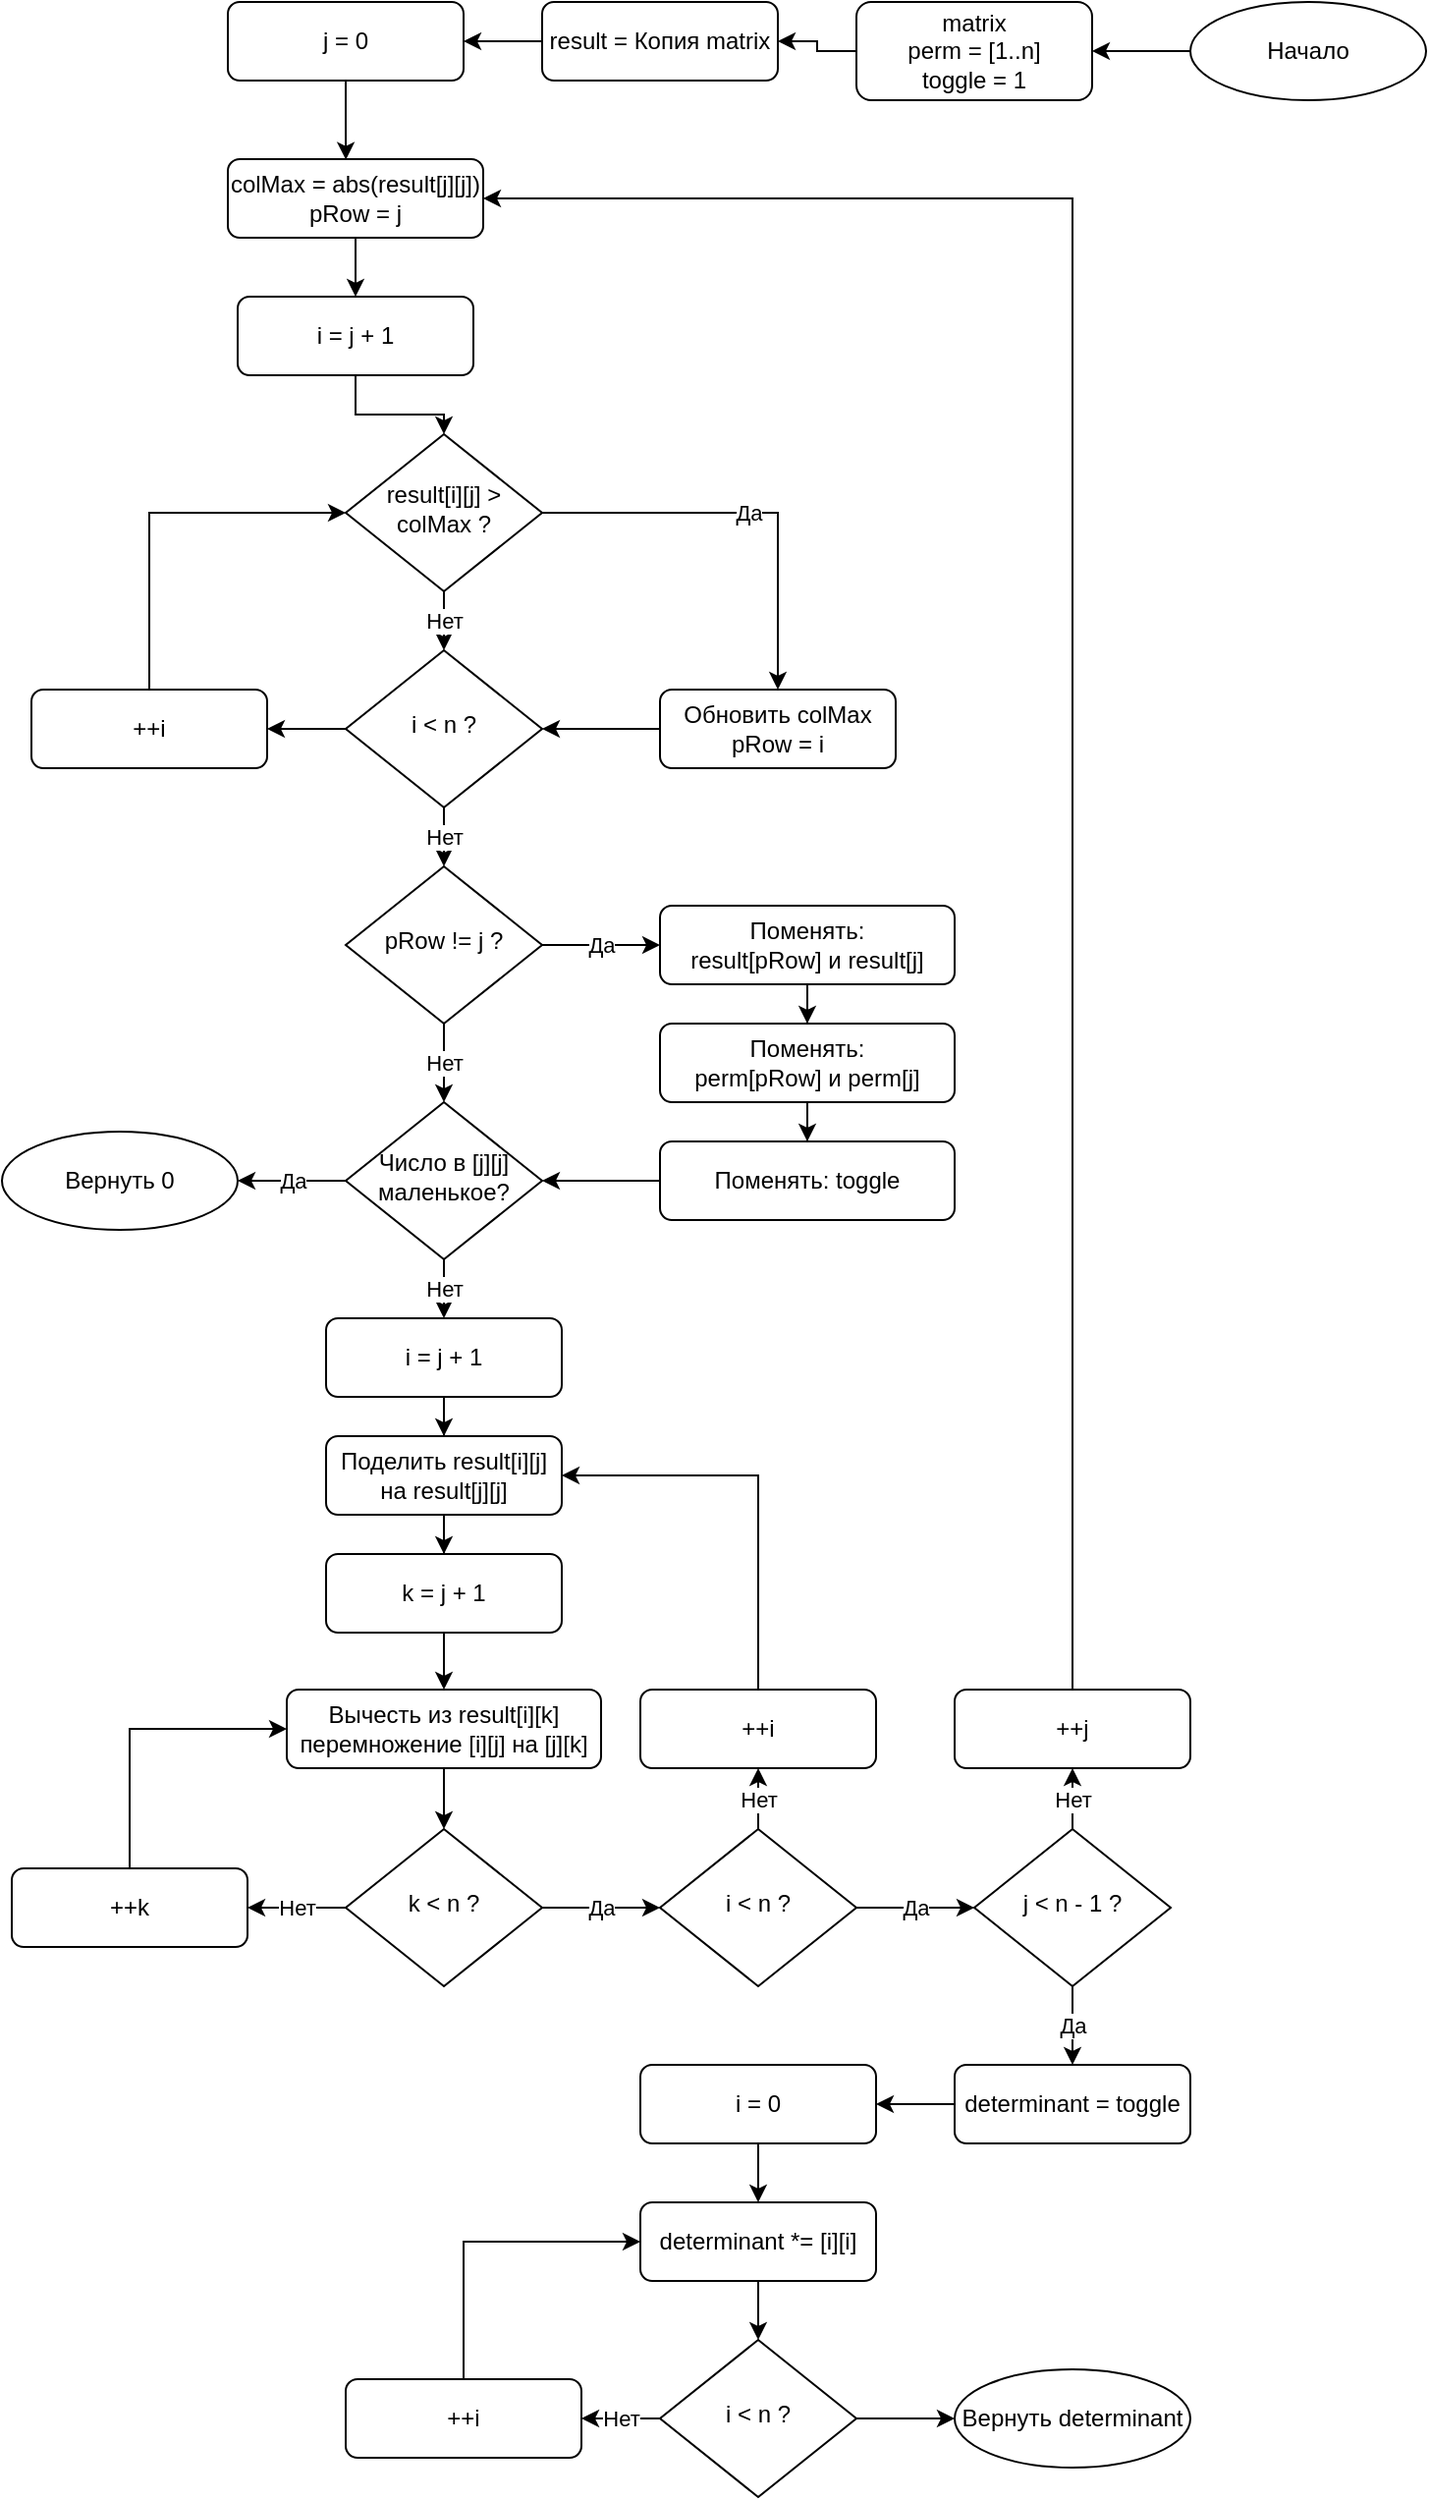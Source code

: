 <mxfile version="23.1.5" type="device">
  <diagram id="C5RBs43oDa-KdzZeNtuy" name="Page-1">
    <mxGraphModel dx="1195" dy="688" grid="1" gridSize="10" guides="1" tooltips="1" connect="1" arrows="1" fold="1" page="1" pageScale="1" pageWidth="827" pageHeight="1169" math="0" shadow="0">
      <root>
        <mxCell id="WIyWlLk6GJQsqaUBKTNV-0" />
        <mxCell id="WIyWlLk6GJQsqaUBKTNV-1" parent="WIyWlLk6GJQsqaUBKTNV-0" />
        <mxCell id="_VbWp3tCUWTPlzPPY_zN-68" style="edgeStyle=orthogonalEdgeStyle;rounded=0;orthogonalLoop=1;jettySize=auto;html=1;entryX=1;entryY=0.5;entryDx=0;entryDy=0;" edge="1" parent="WIyWlLk6GJQsqaUBKTNV-1" source="WIyWlLk6GJQsqaUBKTNV-3" target="_VbWp3tCUWTPlzPPY_zN-0">
          <mxGeometry relative="1" as="geometry" />
        </mxCell>
        <mxCell id="WIyWlLk6GJQsqaUBKTNV-3" value="matrix&lt;br&gt;perm = [1..n]&lt;br&gt;toggle = 1" style="rounded=1;whiteSpace=wrap;html=1;fontSize=12;glass=0;strokeWidth=1;shadow=0;" parent="WIyWlLk6GJQsqaUBKTNV-1" vertex="1">
          <mxGeometry x="490" y="270" width="120" height="50" as="geometry" />
        </mxCell>
        <mxCell id="WIyWlLk6GJQsqaUBKTNV-7" value="j = 0" style="rounded=1;whiteSpace=wrap;html=1;fontSize=12;glass=0;strokeWidth=1;shadow=0;" parent="WIyWlLk6GJQsqaUBKTNV-1" vertex="1">
          <mxGeometry x="170" y="270" width="120" height="40" as="geometry" />
        </mxCell>
        <mxCell id="_VbWp3tCUWTPlzPPY_zN-11" value="Да" style="edgeStyle=orthogonalEdgeStyle;rounded=0;orthogonalLoop=1;jettySize=auto;html=1;" edge="1" parent="WIyWlLk6GJQsqaUBKTNV-1" source="WIyWlLk6GJQsqaUBKTNV-10" target="WIyWlLk6GJQsqaUBKTNV-12">
          <mxGeometry relative="1" as="geometry" />
        </mxCell>
        <mxCell id="_VbWp3tCUWTPlzPPY_zN-22" value="Нет" style="edgeStyle=orthogonalEdgeStyle;rounded=0;orthogonalLoop=1;jettySize=auto;html=1;" edge="1" parent="WIyWlLk6GJQsqaUBKTNV-1" source="WIyWlLk6GJQsqaUBKTNV-10" target="_VbWp3tCUWTPlzPPY_zN-21">
          <mxGeometry relative="1" as="geometry" />
        </mxCell>
        <mxCell id="WIyWlLk6GJQsqaUBKTNV-10" value="result[i][j] &amp;gt; colMax ?" style="rhombus;whiteSpace=wrap;html=1;shadow=0;fontFamily=Helvetica;fontSize=12;align=center;strokeWidth=1;spacing=6;spacingTop=-4;" parent="WIyWlLk6GJQsqaUBKTNV-1" vertex="1">
          <mxGeometry x="230" y="490" width="100" height="80" as="geometry" />
        </mxCell>
        <mxCell id="_VbWp3tCUWTPlzPPY_zN-23" style="edgeStyle=orthogonalEdgeStyle;rounded=0;orthogonalLoop=1;jettySize=auto;html=1;entryX=1;entryY=0.5;entryDx=0;entryDy=0;" edge="1" parent="WIyWlLk6GJQsqaUBKTNV-1" source="WIyWlLk6GJQsqaUBKTNV-12" target="_VbWp3tCUWTPlzPPY_zN-21">
          <mxGeometry relative="1" as="geometry" />
        </mxCell>
        <mxCell id="WIyWlLk6GJQsqaUBKTNV-12" value="Обновить colMax&lt;br&gt;pRow = i" style="rounded=1;whiteSpace=wrap;html=1;fontSize=12;glass=0;strokeWidth=1;shadow=0;" parent="WIyWlLk6GJQsqaUBKTNV-1" vertex="1">
          <mxGeometry x="390" y="620" width="120" height="40" as="geometry" />
        </mxCell>
        <mxCell id="_VbWp3tCUWTPlzPPY_zN-69" style="edgeStyle=orthogonalEdgeStyle;rounded=0;orthogonalLoop=1;jettySize=auto;html=1;entryX=1;entryY=0.5;entryDx=0;entryDy=0;" edge="1" parent="WIyWlLk6GJQsqaUBKTNV-1" source="_VbWp3tCUWTPlzPPY_zN-0" target="WIyWlLk6GJQsqaUBKTNV-7">
          <mxGeometry relative="1" as="geometry" />
        </mxCell>
        <mxCell id="_VbWp3tCUWTPlzPPY_zN-0" value="result = Копия matrix" style="rounded=1;whiteSpace=wrap;html=1;fontSize=12;glass=0;strokeWidth=1;shadow=0;" vertex="1" parent="WIyWlLk6GJQsqaUBKTNV-1">
          <mxGeometry x="330" y="270" width="120" height="40" as="geometry" />
        </mxCell>
        <mxCell id="_VbWp3tCUWTPlzPPY_zN-19" style="edgeStyle=orthogonalEdgeStyle;rounded=0;orthogonalLoop=1;jettySize=auto;html=1;" edge="1" parent="WIyWlLk6GJQsqaUBKTNV-1" source="_VbWp3tCUWTPlzPPY_zN-4" target="_VbWp3tCUWTPlzPPY_zN-6">
          <mxGeometry relative="1" as="geometry" />
        </mxCell>
        <mxCell id="_VbWp3tCUWTPlzPPY_zN-4" value="colMax = abs(result[j][j])&lt;br&gt;pRow = j" style="rounded=1;whiteSpace=wrap;html=1;fontSize=12;glass=0;strokeWidth=1;shadow=0;" vertex="1" parent="WIyWlLk6GJQsqaUBKTNV-1">
          <mxGeometry x="170" y="350" width="130" height="40" as="geometry" />
        </mxCell>
        <mxCell id="_VbWp3tCUWTPlzPPY_zN-20" style="edgeStyle=orthogonalEdgeStyle;rounded=0;orthogonalLoop=1;jettySize=auto;html=1;entryX=0.5;entryY=0;entryDx=0;entryDy=0;" edge="1" parent="WIyWlLk6GJQsqaUBKTNV-1" source="_VbWp3tCUWTPlzPPY_zN-6" target="WIyWlLk6GJQsqaUBKTNV-10">
          <mxGeometry relative="1" as="geometry" />
        </mxCell>
        <mxCell id="_VbWp3tCUWTPlzPPY_zN-6" value="i = j + 1" style="rounded=1;whiteSpace=wrap;html=1;fontSize=12;glass=0;strokeWidth=1;shadow=0;" vertex="1" parent="WIyWlLk6GJQsqaUBKTNV-1">
          <mxGeometry x="175" y="420" width="120" height="40" as="geometry" />
        </mxCell>
        <mxCell id="_VbWp3tCUWTPlzPPY_zN-16" value="Да" style="edgeStyle=orthogonalEdgeStyle;rounded=0;orthogonalLoop=1;jettySize=auto;html=1;entryX=0;entryY=0.5;entryDx=0;entryDy=0;" edge="1" parent="WIyWlLk6GJQsqaUBKTNV-1" source="_VbWp3tCUWTPlzPPY_zN-8" target="_VbWp3tCUWTPlzPPY_zN-14">
          <mxGeometry relative="1" as="geometry" />
        </mxCell>
        <mxCell id="_VbWp3tCUWTPlzPPY_zN-32" value="Нет" style="edgeStyle=orthogonalEdgeStyle;rounded=0;orthogonalLoop=1;jettySize=auto;html=1;" edge="1" parent="WIyWlLk6GJQsqaUBKTNV-1" source="_VbWp3tCUWTPlzPPY_zN-8" target="_VbWp3tCUWTPlzPPY_zN-31">
          <mxGeometry relative="1" as="geometry" />
        </mxCell>
        <mxCell id="_VbWp3tCUWTPlzPPY_zN-8" value="pRow != j ?" style="rhombus;whiteSpace=wrap;html=1;shadow=0;fontFamily=Helvetica;fontSize=12;align=center;strokeWidth=1;spacing=6;spacingTop=-4;" vertex="1" parent="WIyWlLk6GJQsqaUBKTNV-1">
          <mxGeometry x="230" y="710" width="100" height="80" as="geometry" />
        </mxCell>
        <mxCell id="_VbWp3tCUWTPlzPPY_zN-17" style="edgeStyle=orthogonalEdgeStyle;rounded=0;orthogonalLoop=1;jettySize=auto;html=1;" edge="1" parent="WIyWlLk6GJQsqaUBKTNV-1" source="_VbWp3tCUWTPlzPPY_zN-14" target="_VbWp3tCUWTPlzPPY_zN-15">
          <mxGeometry relative="1" as="geometry" />
        </mxCell>
        <mxCell id="_VbWp3tCUWTPlzPPY_zN-14" value="Поменять:&lt;br&gt;result[pRow] и result[j]" style="rounded=1;whiteSpace=wrap;html=1;fontSize=12;glass=0;strokeWidth=1;shadow=0;" vertex="1" parent="WIyWlLk6GJQsqaUBKTNV-1">
          <mxGeometry x="390" y="730" width="150" height="40" as="geometry" />
        </mxCell>
        <mxCell id="_VbWp3tCUWTPlzPPY_zN-74" style="edgeStyle=orthogonalEdgeStyle;rounded=0;orthogonalLoop=1;jettySize=auto;html=1;" edge="1" parent="WIyWlLk6GJQsqaUBKTNV-1" source="_VbWp3tCUWTPlzPPY_zN-15" target="_VbWp3tCUWTPlzPPY_zN-73">
          <mxGeometry relative="1" as="geometry" />
        </mxCell>
        <mxCell id="_VbWp3tCUWTPlzPPY_zN-15" value="Поменять:&lt;br&gt;perm[pRow] и perm[j]" style="rounded=1;whiteSpace=wrap;html=1;fontSize=12;glass=0;strokeWidth=1;shadow=0;" vertex="1" parent="WIyWlLk6GJQsqaUBKTNV-1">
          <mxGeometry x="390" y="790" width="150" height="40" as="geometry" />
        </mxCell>
        <mxCell id="_VbWp3tCUWTPlzPPY_zN-18" style="edgeStyle=orthogonalEdgeStyle;rounded=0;orthogonalLoop=1;jettySize=auto;html=1;entryX=0.462;entryY=0.008;entryDx=0;entryDy=0;entryPerimeter=0;" edge="1" parent="WIyWlLk6GJQsqaUBKTNV-1" source="WIyWlLk6GJQsqaUBKTNV-7" target="_VbWp3tCUWTPlzPPY_zN-4">
          <mxGeometry relative="1" as="geometry" />
        </mxCell>
        <mxCell id="_VbWp3tCUWTPlzPPY_zN-26" style="edgeStyle=orthogonalEdgeStyle;rounded=0;orthogonalLoop=1;jettySize=auto;html=1;entryX=1;entryY=0.5;entryDx=0;entryDy=0;" edge="1" parent="WIyWlLk6GJQsqaUBKTNV-1" source="_VbWp3tCUWTPlzPPY_zN-21" target="_VbWp3tCUWTPlzPPY_zN-25">
          <mxGeometry relative="1" as="geometry" />
        </mxCell>
        <mxCell id="_VbWp3tCUWTPlzPPY_zN-29" value="Нет" style="edgeStyle=orthogonalEdgeStyle;rounded=0;orthogonalLoop=1;jettySize=auto;html=1;entryX=0.5;entryY=0;entryDx=0;entryDy=0;" edge="1" parent="WIyWlLk6GJQsqaUBKTNV-1" source="_VbWp3tCUWTPlzPPY_zN-21" target="_VbWp3tCUWTPlzPPY_zN-8">
          <mxGeometry relative="1" as="geometry" />
        </mxCell>
        <mxCell id="_VbWp3tCUWTPlzPPY_zN-21" value="i &amp;lt; n ?" style="rhombus;whiteSpace=wrap;html=1;shadow=0;fontFamily=Helvetica;fontSize=12;align=center;strokeWidth=1;spacing=6;spacingTop=-4;" vertex="1" parent="WIyWlLk6GJQsqaUBKTNV-1">
          <mxGeometry x="230" y="600" width="100" height="80" as="geometry" />
        </mxCell>
        <mxCell id="_VbWp3tCUWTPlzPPY_zN-27" style="edgeStyle=orthogonalEdgeStyle;rounded=0;orthogonalLoop=1;jettySize=auto;html=1;entryX=0;entryY=0.5;entryDx=0;entryDy=0;" edge="1" parent="WIyWlLk6GJQsqaUBKTNV-1" source="_VbWp3tCUWTPlzPPY_zN-25" target="WIyWlLk6GJQsqaUBKTNV-10">
          <mxGeometry relative="1" as="geometry">
            <Array as="points">
              <mxPoint x="130" y="530" />
            </Array>
          </mxGeometry>
        </mxCell>
        <mxCell id="_VbWp3tCUWTPlzPPY_zN-25" value="++i" style="rounded=1;whiteSpace=wrap;html=1;fontSize=12;glass=0;strokeWidth=1;shadow=0;" vertex="1" parent="WIyWlLk6GJQsqaUBKTNV-1">
          <mxGeometry x="70" y="620" width="120" height="40" as="geometry" />
        </mxCell>
        <mxCell id="_VbWp3tCUWTPlzPPY_zN-37" value="Да" style="edgeStyle=orthogonalEdgeStyle;rounded=0;orthogonalLoop=1;jettySize=auto;html=1;entryX=1;entryY=0.5;entryDx=0;entryDy=0;" edge="1" parent="WIyWlLk6GJQsqaUBKTNV-1" source="_VbWp3tCUWTPlzPPY_zN-31" target="_VbWp3tCUWTPlzPPY_zN-36">
          <mxGeometry relative="1" as="geometry" />
        </mxCell>
        <mxCell id="_VbWp3tCUWTPlzPPY_zN-39" value="Нет" style="edgeStyle=orthogonalEdgeStyle;rounded=0;orthogonalLoop=1;jettySize=auto;html=1;entryX=0.5;entryY=0;entryDx=0;entryDy=0;" edge="1" parent="WIyWlLk6GJQsqaUBKTNV-1" source="_VbWp3tCUWTPlzPPY_zN-31" target="_VbWp3tCUWTPlzPPY_zN-38">
          <mxGeometry relative="1" as="geometry" />
        </mxCell>
        <mxCell id="_VbWp3tCUWTPlzPPY_zN-31" value="Число в [j][j] маленькое?" style="rhombus;whiteSpace=wrap;html=1;shadow=0;fontFamily=Helvetica;fontSize=12;align=center;strokeWidth=1;spacing=6;spacingTop=-4;" vertex="1" parent="WIyWlLk6GJQsqaUBKTNV-1">
          <mxGeometry x="230" y="830" width="100" height="80" as="geometry" />
        </mxCell>
        <mxCell id="_VbWp3tCUWTPlzPPY_zN-67" style="edgeStyle=orthogonalEdgeStyle;rounded=0;orthogonalLoop=1;jettySize=auto;html=1;entryX=1;entryY=0.5;entryDx=0;entryDy=0;" edge="1" parent="WIyWlLk6GJQsqaUBKTNV-1" source="_VbWp3tCUWTPlzPPY_zN-34" target="WIyWlLk6GJQsqaUBKTNV-3">
          <mxGeometry relative="1" as="geometry" />
        </mxCell>
        <mxCell id="_VbWp3tCUWTPlzPPY_zN-34" value="Начало" style="ellipse;whiteSpace=wrap;html=1;" vertex="1" parent="WIyWlLk6GJQsqaUBKTNV-1">
          <mxGeometry x="660" y="270" width="120" height="50" as="geometry" />
        </mxCell>
        <mxCell id="_VbWp3tCUWTPlzPPY_zN-36" value="Вернуть 0" style="ellipse;whiteSpace=wrap;html=1;" vertex="1" parent="WIyWlLk6GJQsqaUBKTNV-1">
          <mxGeometry x="55" y="845" width="120" height="50" as="geometry" />
        </mxCell>
        <mxCell id="_VbWp3tCUWTPlzPPY_zN-48" style="edgeStyle=orthogonalEdgeStyle;rounded=0;orthogonalLoop=1;jettySize=auto;html=1;entryX=0.5;entryY=0;entryDx=0;entryDy=0;" edge="1" parent="WIyWlLk6GJQsqaUBKTNV-1" source="_VbWp3tCUWTPlzPPY_zN-38" target="_VbWp3tCUWTPlzPPY_zN-40">
          <mxGeometry relative="1" as="geometry" />
        </mxCell>
        <mxCell id="_VbWp3tCUWTPlzPPY_zN-38" value="i = j + 1" style="rounded=1;whiteSpace=wrap;html=1;fontSize=12;glass=0;strokeWidth=1;shadow=0;" vertex="1" parent="WIyWlLk6GJQsqaUBKTNV-1">
          <mxGeometry x="220" y="940" width="120" height="40" as="geometry" />
        </mxCell>
        <mxCell id="_VbWp3tCUWTPlzPPY_zN-49" style="edgeStyle=orthogonalEdgeStyle;rounded=0;orthogonalLoop=1;jettySize=auto;html=1;entryX=0.5;entryY=0;entryDx=0;entryDy=0;" edge="1" parent="WIyWlLk6GJQsqaUBKTNV-1" source="_VbWp3tCUWTPlzPPY_zN-40" target="_VbWp3tCUWTPlzPPY_zN-41">
          <mxGeometry relative="1" as="geometry">
            <mxPoint x="280" y="1080" as="targetPoint" />
          </mxGeometry>
        </mxCell>
        <mxCell id="_VbWp3tCUWTPlzPPY_zN-40" value="Поделить result[i][j] на result[j][j]" style="rounded=1;whiteSpace=wrap;html=1;fontSize=12;glass=0;strokeWidth=1;shadow=0;" vertex="1" parent="WIyWlLk6GJQsqaUBKTNV-1">
          <mxGeometry x="220" y="1000" width="120" height="40" as="geometry" />
        </mxCell>
        <mxCell id="_VbWp3tCUWTPlzPPY_zN-50" style="edgeStyle=orthogonalEdgeStyle;rounded=0;orthogonalLoop=1;jettySize=auto;html=1;entryX=0.5;entryY=0;entryDx=0;entryDy=0;" edge="1" parent="WIyWlLk6GJQsqaUBKTNV-1" source="_VbWp3tCUWTPlzPPY_zN-41" target="_VbWp3tCUWTPlzPPY_zN-42">
          <mxGeometry relative="1" as="geometry" />
        </mxCell>
        <mxCell id="_VbWp3tCUWTPlzPPY_zN-41" value="k = j + 1" style="rounded=1;whiteSpace=wrap;html=1;fontSize=12;glass=0;strokeWidth=1;shadow=0;" vertex="1" parent="WIyWlLk6GJQsqaUBKTNV-1">
          <mxGeometry x="220" y="1060" width="120" height="40" as="geometry" />
        </mxCell>
        <mxCell id="_VbWp3tCUWTPlzPPY_zN-51" style="edgeStyle=orthogonalEdgeStyle;rounded=0;orthogonalLoop=1;jettySize=auto;html=1;" edge="1" parent="WIyWlLk6GJQsqaUBKTNV-1" source="_VbWp3tCUWTPlzPPY_zN-42" target="_VbWp3tCUWTPlzPPY_zN-44">
          <mxGeometry relative="1" as="geometry" />
        </mxCell>
        <mxCell id="_VbWp3tCUWTPlzPPY_zN-42" value="Вычесть из result[i][k] перемножение [i][j] на [j][k]" style="rounded=1;whiteSpace=wrap;html=1;fontSize=12;glass=0;strokeWidth=1;shadow=0;" vertex="1" parent="WIyWlLk6GJQsqaUBKTNV-1">
          <mxGeometry x="200" y="1129" width="160" height="40" as="geometry" />
        </mxCell>
        <mxCell id="_VbWp3tCUWTPlzPPY_zN-46" value="Нет" style="edgeStyle=orthogonalEdgeStyle;rounded=0;orthogonalLoop=1;jettySize=auto;html=1;entryX=1;entryY=0.5;entryDx=0;entryDy=0;" edge="1" parent="WIyWlLk6GJQsqaUBKTNV-1" source="_VbWp3tCUWTPlzPPY_zN-44" target="_VbWp3tCUWTPlzPPY_zN-45">
          <mxGeometry relative="1" as="geometry" />
        </mxCell>
        <mxCell id="_VbWp3tCUWTPlzPPY_zN-55" value="Да" style="edgeStyle=orthogonalEdgeStyle;rounded=0;orthogonalLoop=1;jettySize=auto;html=1;entryX=0;entryY=0.5;entryDx=0;entryDy=0;" edge="1" parent="WIyWlLk6GJQsqaUBKTNV-1" source="_VbWp3tCUWTPlzPPY_zN-44" target="_VbWp3tCUWTPlzPPY_zN-54">
          <mxGeometry relative="1" as="geometry" />
        </mxCell>
        <mxCell id="_VbWp3tCUWTPlzPPY_zN-44" value="k &amp;lt; n ?" style="rhombus;whiteSpace=wrap;html=1;shadow=0;fontFamily=Helvetica;fontSize=12;align=center;strokeWidth=1;spacing=6;spacingTop=-4;" vertex="1" parent="WIyWlLk6GJQsqaUBKTNV-1">
          <mxGeometry x="230" y="1200" width="100" height="80" as="geometry" />
        </mxCell>
        <mxCell id="_VbWp3tCUWTPlzPPY_zN-53" style="edgeStyle=orthogonalEdgeStyle;rounded=0;orthogonalLoop=1;jettySize=auto;html=1;entryX=0;entryY=0.5;entryDx=0;entryDy=0;" edge="1" parent="WIyWlLk6GJQsqaUBKTNV-1" source="_VbWp3tCUWTPlzPPY_zN-45" target="_VbWp3tCUWTPlzPPY_zN-42">
          <mxGeometry relative="1" as="geometry">
            <Array as="points">
              <mxPoint x="120" y="1149" />
            </Array>
          </mxGeometry>
        </mxCell>
        <mxCell id="_VbWp3tCUWTPlzPPY_zN-45" value="++k" style="rounded=1;whiteSpace=wrap;html=1;fontSize=12;glass=0;strokeWidth=1;shadow=0;" vertex="1" parent="WIyWlLk6GJQsqaUBKTNV-1">
          <mxGeometry x="60" y="1220" width="120" height="40" as="geometry" />
        </mxCell>
        <mxCell id="_VbWp3tCUWTPlzPPY_zN-58" value="Нет" style="edgeStyle=orthogonalEdgeStyle;rounded=0;orthogonalLoop=1;jettySize=auto;html=1;entryX=0.5;entryY=1;entryDx=0;entryDy=0;" edge="1" parent="WIyWlLk6GJQsqaUBKTNV-1" source="_VbWp3tCUWTPlzPPY_zN-54" target="_VbWp3tCUWTPlzPPY_zN-57">
          <mxGeometry relative="1" as="geometry" />
        </mxCell>
        <mxCell id="_VbWp3tCUWTPlzPPY_zN-61" value="Да" style="edgeStyle=orthogonalEdgeStyle;rounded=0;orthogonalLoop=1;jettySize=auto;html=1;entryX=0;entryY=0.5;entryDx=0;entryDy=0;" edge="1" parent="WIyWlLk6GJQsqaUBKTNV-1" source="_VbWp3tCUWTPlzPPY_zN-54" target="_VbWp3tCUWTPlzPPY_zN-60">
          <mxGeometry relative="1" as="geometry" />
        </mxCell>
        <mxCell id="_VbWp3tCUWTPlzPPY_zN-54" value="i &amp;lt; n ?" style="rhombus;whiteSpace=wrap;html=1;shadow=0;fontFamily=Helvetica;fontSize=12;align=center;strokeWidth=1;spacing=6;spacingTop=-4;" vertex="1" parent="WIyWlLk6GJQsqaUBKTNV-1">
          <mxGeometry x="390" y="1200" width="100" height="80" as="geometry" />
        </mxCell>
        <mxCell id="_VbWp3tCUWTPlzPPY_zN-59" style="edgeStyle=orthogonalEdgeStyle;rounded=0;orthogonalLoop=1;jettySize=auto;html=1;entryX=1;entryY=0.5;entryDx=0;entryDy=0;" edge="1" parent="WIyWlLk6GJQsqaUBKTNV-1" source="_VbWp3tCUWTPlzPPY_zN-57" target="_VbWp3tCUWTPlzPPY_zN-40">
          <mxGeometry relative="1" as="geometry">
            <Array as="points">
              <mxPoint x="440" y="1020" />
            </Array>
          </mxGeometry>
        </mxCell>
        <mxCell id="_VbWp3tCUWTPlzPPY_zN-57" value="++i" style="rounded=1;whiteSpace=wrap;html=1;fontSize=12;glass=0;strokeWidth=1;shadow=0;" vertex="1" parent="WIyWlLk6GJQsqaUBKTNV-1">
          <mxGeometry x="380" y="1129" width="120" height="40" as="geometry" />
        </mxCell>
        <mxCell id="_VbWp3tCUWTPlzPPY_zN-63" value="Нет" style="edgeStyle=orthogonalEdgeStyle;rounded=0;orthogonalLoop=1;jettySize=auto;html=1;entryX=0.5;entryY=1;entryDx=0;entryDy=0;" edge="1" parent="WIyWlLk6GJQsqaUBKTNV-1" source="_VbWp3tCUWTPlzPPY_zN-60" target="_VbWp3tCUWTPlzPPY_zN-62">
          <mxGeometry relative="1" as="geometry" />
        </mxCell>
        <mxCell id="_VbWp3tCUWTPlzPPY_zN-72" value="Да" style="edgeStyle=orthogonalEdgeStyle;rounded=0;orthogonalLoop=1;jettySize=auto;html=1;entryX=0.5;entryY=0;entryDx=0;entryDy=0;" edge="1" parent="WIyWlLk6GJQsqaUBKTNV-1" source="_VbWp3tCUWTPlzPPY_zN-60" target="_VbWp3tCUWTPlzPPY_zN-71">
          <mxGeometry relative="1" as="geometry" />
        </mxCell>
        <mxCell id="_VbWp3tCUWTPlzPPY_zN-60" value="j &amp;lt; n - 1 ?" style="rhombus;whiteSpace=wrap;html=1;shadow=0;fontFamily=Helvetica;fontSize=12;align=center;strokeWidth=1;spacing=6;spacingTop=-4;" vertex="1" parent="WIyWlLk6GJQsqaUBKTNV-1">
          <mxGeometry x="550" y="1200" width="100" height="80" as="geometry" />
        </mxCell>
        <mxCell id="_VbWp3tCUWTPlzPPY_zN-64" style="edgeStyle=orthogonalEdgeStyle;rounded=0;orthogonalLoop=1;jettySize=auto;html=1;entryX=1;entryY=0.5;entryDx=0;entryDy=0;" edge="1" parent="WIyWlLk6GJQsqaUBKTNV-1" source="_VbWp3tCUWTPlzPPY_zN-62" target="_VbWp3tCUWTPlzPPY_zN-4">
          <mxGeometry relative="1" as="geometry">
            <Array as="points">
              <mxPoint x="600" y="370" />
            </Array>
          </mxGeometry>
        </mxCell>
        <mxCell id="_VbWp3tCUWTPlzPPY_zN-62" value="++j" style="rounded=1;whiteSpace=wrap;html=1;fontSize=12;glass=0;strokeWidth=1;shadow=0;" vertex="1" parent="WIyWlLk6GJQsqaUBKTNV-1">
          <mxGeometry x="540" y="1129" width="120" height="40" as="geometry" />
        </mxCell>
        <mxCell id="_VbWp3tCUWTPlzPPY_zN-78" style="edgeStyle=orthogonalEdgeStyle;rounded=0;orthogonalLoop=1;jettySize=auto;html=1;entryX=1;entryY=0.5;entryDx=0;entryDy=0;" edge="1" parent="WIyWlLk6GJQsqaUBKTNV-1" source="_VbWp3tCUWTPlzPPY_zN-71" target="_VbWp3tCUWTPlzPPY_zN-76">
          <mxGeometry relative="1" as="geometry" />
        </mxCell>
        <mxCell id="_VbWp3tCUWTPlzPPY_zN-71" value="determinant = toggle" style="rounded=1;whiteSpace=wrap;html=1;fontSize=12;glass=0;strokeWidth=1;shadow=0;" vertex="1" parent="WIyWlLk6GJQsqaUBKTNV-1">
          <mxGeometry x="540" y="1320" width="120" height="40" as="geometry" />
        </mxCell>
        <mxCell id="_VbWp3tCUWTPlzPPY_zN-75" style="edgeStyle=orthogonalEdgeStyle;rounded=0;orthogonalLoop=1;jettySize=auto;html=1;entryX=1;entryY=0.5;entryDx=0;entryDy=0;" edge="1" parent="WIyWlLk6GJQsqaUBKTNV-1" source="_VbWp3tCUWTPlzPPY_zN-73" target="_VbWp3tCUWTPlzPPY_zN-31">
          <mxGeometry relative="1" as="geometry" />
        </mxCell>
        <mxCell id="_VbWp3tCUWTPlzPPY_zN-73" value="Поменять: toggle" style="rounded=1;whiteSpace=wrap;html=1;fontSize=12;glass=0;strokeWidth=1;shadow=0;" vertex="1" parent="WIyWlLk6GJQsqaUBKTNV-1">
          <mxGeometry x="390" y="850" width="150" height="40" as="geometry" />
        </mxCell>
        <mxCell id="_VbWp3tCUWTPlzPPY_zN-79" style="edgeStyle=orthogonalEdgeStyle;rounded=0;orthogonalLoop=1;jettySize=auto;html=1;entryX=0.5;entryY=0;entryDx=0;entryDy=0;" edge="1" parent="WIyWlLk6GJQsqaUBKTNV-1" source="_VbWp3tCUWTPlzPPY_zN-76" target="_VbWp3tCUWTPlzPPY_zN-77">
          <mxGeometry relative="1" as="geometry" />
        </mxCell>
        <mxCell id="_VbWp3tCUWTPlzPPY_zN-76" value="i = 0" style="rounded=1;whiteSpace=wrap;html=1;fontSize=12;glass=0;strokeWidth=1;shadow=0;" vertex="1" parent="WIyWlLk6GJQsqaUBKTNV-1">
          <mxGeometry x="380" y="1320" width="120" height="40" as="geometry" />
        </mxCell>
        <mxCell id="_VbWp3tCUWTPlzPPY_zN-81" style="edgeStyle=orthogonalEdgeStyle;rounded=0;orthogonalLoop=1;jettySize=auto;html=1;entryX=0.5;entryY=0;entryDx=0;entryDy=0;" edge="1" parent="WIyWlLk6GJQsqaUBKTNV-1" source="_VbWp3tCUWTPlzPPY_zN-77" target="_VbWp3tCUWTPlzPPY_zN-80">
          <mxGeometry relative="1" as="geometry" />
        </mxCell>
        <mxCell id="_VbWp3tCUWTPlzPPY_zN-77" value="determinant *= [i][i]" style="rounded=1;whiteSpace=wrap;html=1;fontSize=12;glass=0;strokeWidth=1;shadow=0;" vertex="1" parent="WIyWlLk6GJQsqaUBKTNV-1">
          <mxGeometry x="380" y="1390" width="120" height="40" as="geometry" />
        </mxCell>
        <mxCell id="_VbWp3tCUWTPlzPPY_zN-83" value="Нет" style="edgeStyle=orthogonalEdgeStyle;rounded=0;orthogonalLoop=1;jettySize=auto;html=1;entryX=1;entryY=0.5;entryDx=0;entryDy=0;" edge="1" parent="WIyWlLk6GJQsqaUBKTNV-1" source="_VbWp3tCUWTPlzPPY_zN-80" target="_VbWp3tCUWTPlzPPY_zN-82">
          <mxGeometry relative="1" as="geometry" />
        </mxCell>
        <mxCell id="_VbWp3tCUWTPlzPPY_zN-86" style="edgeStyle=orthogonalEdgeStyle;rounded=0;orthogonalLoop=1;jettySize=auto;html=1;entryX=0;entryY=0.5;entryDx=0;entryDy=0;" edge="1" parent="WIyWlLk6GJQsqaUBKTNV-1" source="_VbWp3tCUWTPlzPPY_zN-80" target="_VbWp3tCUWTPlzPPY_zN-85">
          <mxGeometry relative="1" as="geometry" />
        </mxCell>
        <mxCell id="_VbWp3tCUWTPlzPPY_zN-80" value="i &amp;lt; n ?" style="rhombus;whiteSpace=wrap;html=1;shadow=0;fontFamily=Helvetica;fontSize=12;align=center;strokeWidth=1;spacing=6;spacingTop=-4;" vertex="1" parent="WIyWlLk6GJQsqaUBKTNV-1">
          <mxGeometry x="390" y="1460" width="100" height="80" as="geometry" />
        </mxCell>
        <mxCell id="_VbWp3tCUWTPlzPPY_zN-84" style="edgeStyle=orthogonalEdgeStyle;rounded=0;orthogonalLoop=1;jettySize=auto;html=1;entryX=0;entryY=0.5;entryDx=0;entryDy=0;" edge="1" parent="WIyWlLk6GJQsqaUBKTNV-1" source="_VbWp3tCUWTPlzPPY_zN-82" target="_VbWp3tCUWTPlzPPY_zN-77">
          <mxGeometry relative="1" as="geometry">
            <Array as="points">
              <mxPoint x="290" y="1410" />
            </Array>
          </mxGeometry>
        </mxCell>
        <mxCell id="_VbWp3tCUWTPlzPPY_zN-82" value="++i" style="rounded=1;whiteSpace=wrap;html=1;fontSize=12;glass=0;strokeWidth=1;shadow=0;" vertex="1" parent="WIyWlLk6GJQsqaUBKTNV-1">
          <mxGeometry x="230" y="1480" width="120" height="40" as="geometry" />
        </mxCell>
        <mxCell id="_VbWp3tCUWTPlzPPY_zN-85" value="Вернуть determinant" style="ellipse;whiteSpace=wrap;html=1;" vertex="1" parent="WIyWlLk6GJQsqaUBKTNV-1">
          <mxGeometry x="540" y="1475" width="120" height="50" as="geometry" />
        </mxCell>
      </root>
    </mxGraphModel>
  </diagram>
</mxfile>
